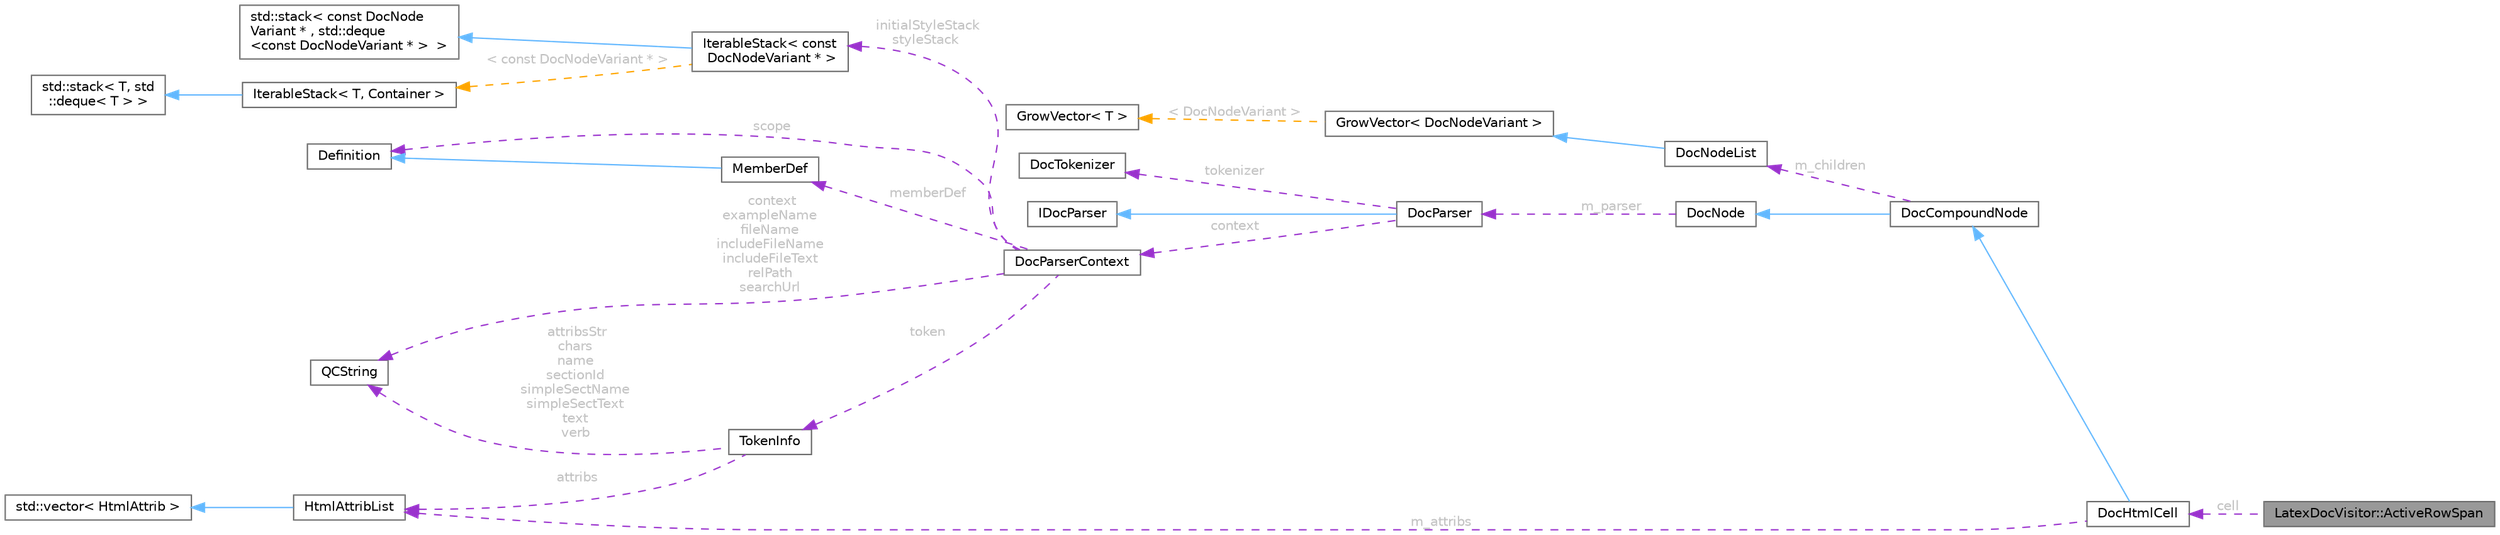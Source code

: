digraph "LatexDocVisitor::ActiveRowSpan"
{
 // INTERACTIVE_SVG=YES
 // LATEX_PDF_SIZE
  bgcolor="transparent";
  edge [fontname=Helvetica,fontsize=10,labelfontname=Helvetica,labelfontsize=10];
  node [fontname=Helvetica,fontsize=10,shape=box,height=0.2,width=0.4];
  rankdir="LR";
  Node1 [id="Node000001",label="LatexDocVisitor::ActiveRowSpan",height=0.2,width=0.4,color="gray40", fillcolor="grey60", style="filled", fontcolor="black",tooltip=" "];
  Node2 -> Node1 [id="edge1_Node000001_Node000002",dir="back",color="darkorchid3",style="dashed",tooltip=" ",label=" cell",fontcolor="grey" ];
  Node2 [id="Node000002",label="DocHtmlCell",height=0.2,width=0.4,color="gray40", fillcolor="white", style="filled",URL="$d1/d56/class_doc_html_cell.html",tooltip="Node representing a HTML table cell."];
  Node3 -> Node2 [id="edge2_Node000002_Node000003",dir="back",color="steelblue1",style="solid",tooltip=" "];
  Node3 [id="Node000003",label="DocCompoundNode",height=0.2,width=0.4,color="gray40", fillcolor="white", style="filled",URL="$da/dfc/class_doc_compound_node.html",tooltip="Base class for nodes with children."];
  Node4 -> Node3 [id="edge3_Node000003_Node000004",dir="back",color="steelblue1",style="solid",tooltip=" "];
  Node4 [id="Node000004",label="DocNode",height=0.2,width=0.4,color="gray40", fillcolor="white", style="filled",URL="$d9/d0e/class_doc_node.html",tooltip="Abstract node interface with type information."];
  Node5 -> Node4 [id="edge4_Node000004_Node000005",dir="back",color="darkorchid3",style="dashed",tooltip=" ",label=" m_parser",fontcolor="grey" ];
  Node5 [id="Node000005",label="DocParser",height=0.2,width=0.4,color="gray40", fillcolor="white", style="filled",URL="$da/d02/class_doc_parser.html",tooltip=" "];
  Node6 -> Node5 [id="edge5_Node000005_Node000006",dir="back",color="steelblue1",style="solid",tooltip=" "];
  Node6 [id="Node000006",label="IDocParser",height=0.2,width=0.4,color="gray40", fillcolor="white", style="filled",URL="$de/dad/class_i_doc_parser.html",tooltip="opaque parser interface"];
  Node7 -> Node5 [id="edge6_Node000005_Node000007",dir="back",color="darkorchid3",style="dashed",tooltip=" ",label=" context",fontcolor="grey" ];
  Node7 [id="Node000007",label="DocParserContext",height=0.2,width=0.4,color="gray40", fillcolor="white", style="filled",URL="$d8/d7d/struct_doc_parser_context.html",tooltip="Parser's context to store all global variables."];
  Node8 -> Node7 [id="edge7_Node000007_Node000008",dir="back",color="darkorchid3",style="dashed",tooltip=" ",label=" scope",fontcolor="grey" ];
  Node8 [id="Node000008",label="Definition",height=0.2,width=0.4,color="gray40", fillcolor="white", style="filled",URL="$d5/dcc/class_definition.html",tooltip="The common base class of all entity definitions found in the sources."];
  Node9 -> Node7 [id="edge8_Node000007_Node000009",dir="back",color="darkorchid3",style="dashed",tooltip=" ",label=" context\nexampleName\nfileName\nincludeFileName\nincludeFileText\nrelPath\nsearchUrl",fontcolor="grey" ];
  Node9 [id="Node000009",label="QCString",height=0.2,width=0.4,color="gray40", fillcolor="white", style="filled",URL="$d9/d45/class_q_c_string.html",tooltip="This is an alternative implementation of QCString."];
  Node10 -> Node7 [id="edge9_Node000007_Node000010",dir="back",color="darkorchid3",style="dashed",tooltip=" ",label=" initialStyleStack\nstyleStack",fontcolor="grey" ];
  Node10 [id="Node000010",label="IterableStack\< const\l DocNodeVariant * \>",height=0.2,width=0.4,color="gray40", fillcolor="white", style="filled",URL="$d9/d82/class_iterable_stack.html",tooltip=" "];
  Node11 -> Node10 [id="edge10_Node000010_Node000011",dir="back",color="steelblue1",style="solid",tooltip=" "];
  Node11 [id="Node000011",label="std::stack\< const DocNode\lVariant * , std::deque\l\<const DocNodeVariant * \>  \>",height=0.2,width=0.4,color="gray40", fillcolor="white", style="filled",tooltip=" "];
  Node12 -> Node10 [id="edge11_Node000010_Node000012",dir="back",color="orange",style="dashed",tooltip=" ",label=" \< const DocNodeVariant * \>",fontcolor="grey" ];
  Node12 [id="Node000012",label="IterableStack\< T, Container \>",height=0.2,width=0.4,color="gray40", fillcolor="white", style="filled",URL="$d9/d82/class_iterable_stack.html",tooltip=" "];
  Node13 -> Node12 [id="edge12_Node000012_Node000013",dir="back",color="steelblue1",style="solid",tooltip=" "];
  Node13 [id="Node000013",label="std::stack\< T, std\l::deque\< T \> \>",height=0.2,width=0.4,color="gray40", fillcolor="white", style="filled",tooltip=" "];
  Node14 -> Node7 [id="edge13_Node000007_Node000014",dir="back",color="darkorchid3",style="dashed",tooltip=" ",label=" memberDef",fontcolor="grey" ];
  Node14 [id="Node000014",label="MemberDef",height=0.2,width=0.4,color="gray40", fillcolor="white", style="filled",URL="$da/d09/class_member_def.html",tooltip="A model of a class/file/namespace member symbol."];
  Node8 -> Node14 [id="edge14_Node000014_Node000008",dir="back",color="steelblue1",style="solid",tooltip=" "];
  Node15 -> Node7 [id="edge15_Node000007_Node000015",dir="back",color="darkorchid3",style="dashed",tooltip=" ",label=" token",fontcolor="grey" ];
  Node15 [id="Node000015",label="TokenInfo",height=0.2,width=0.4,color="gray40", fillcolor="white", style="filled",URL="$d6/df4/struct_token_info.html",tooltip="Data associated with a token used by the comment block parser."];
  Node9 -> Node15 [id="edge16_Node000015_Node000009",dir="back",color="darkorchid3",style="dashed",tooltip=" ",label=" attribsStr\nchars\nname\nsectionId\nsimpleSectName\nsimpleSectText\ntext\nverb",fontcolor="grey" ];
  Node16 -> Node15 [id="edge17_Node000015_Node000016",dir="back",color="darkorchid3",style="dashed",tooltip=" ",label=" attribs",fontcolor="grey" ];
  Node16 [id="Node000016",label="HtmlAttribList",height=0.2,width=0.4,color="gray40", fillcolor="white", style="filled",URL="$db/d4d/class_html_attrib_list.html",tooltip="Class representing a list of HTML attributes."];
  Node17 -> Node16 [id="edge18_Node000016_Node000017",dir="back",color="steelblue1",style="solid",tooltip=" "];
  Node17 [id="Node000017",label="std::vector\< HtmlAttrib \>",height=0.2,width=0.4,color="gray40", fillcolor="white", style="filled",tooltip=" "];
  Node18 -> Node5 [id="edge19_Node000005_Node000018",dir="back",color="darkorchid3",style="dashed",tooltip=" ",label=" tokenizer",fontcolor="grey" ];
  Node18 [id="Node000018",label="DocTokenizer",height=0.2,width=0.4,color="gray40", fillcolor="white", style="filled",URL="$d1/d7f/class_doc_tokenizer.html",tooltip=" "];
  Node19 -> Node3 [id="edge20_Node000003_Node000019",dir="back",color="darkorchid3",style="dashed",tooltip=" ",label=" m_children",fontcolor="grey" ];
  Node19 [id="Node000019",label="DocNodeList",height=0.2,width=0.4,color="gray40", fillcolor="white", style="filled",URL="$d9/dd3/struct_doc_node_list.html",tooltip=" "];
  Node20 -> Node19 [id="edge21_Node000019_Node000020",dir="back",color="steelblue1",style="solid",tooltip=" "];
  Node20 [id="Node000020",label="GrowVector\< DocNodeVariant \>",height=0.2,width=0.4,color="gray40", fillcolor="white", style="filled",URL="$d0/d08/class_grow_vector.html",tooltip=" "];
  Node21 -> Node20 [id="edge22_Node000020_Node000021",dir="back",color="orange",style="dashed",tooltip=" ",label=" \< DocNodeVariant \>",fontcolor="grey" ];
  Node21 [id="Node000021",label="GrowVector\< T \>",height=0.2,width=0.4,color="gray40", fillcolor="white", style="filled",URL="$d0/d08/class_grow_vector.html",tooltip="std::vector like container optimised for pushing elements to the back."];
  Node16 -> Node2 [id="edge23_Node000002_Node000016",dir="back",color="darkorchid3",style="dashed",tooltip=" ",label=" m_attribs",fontcolor="grey" ];
}
